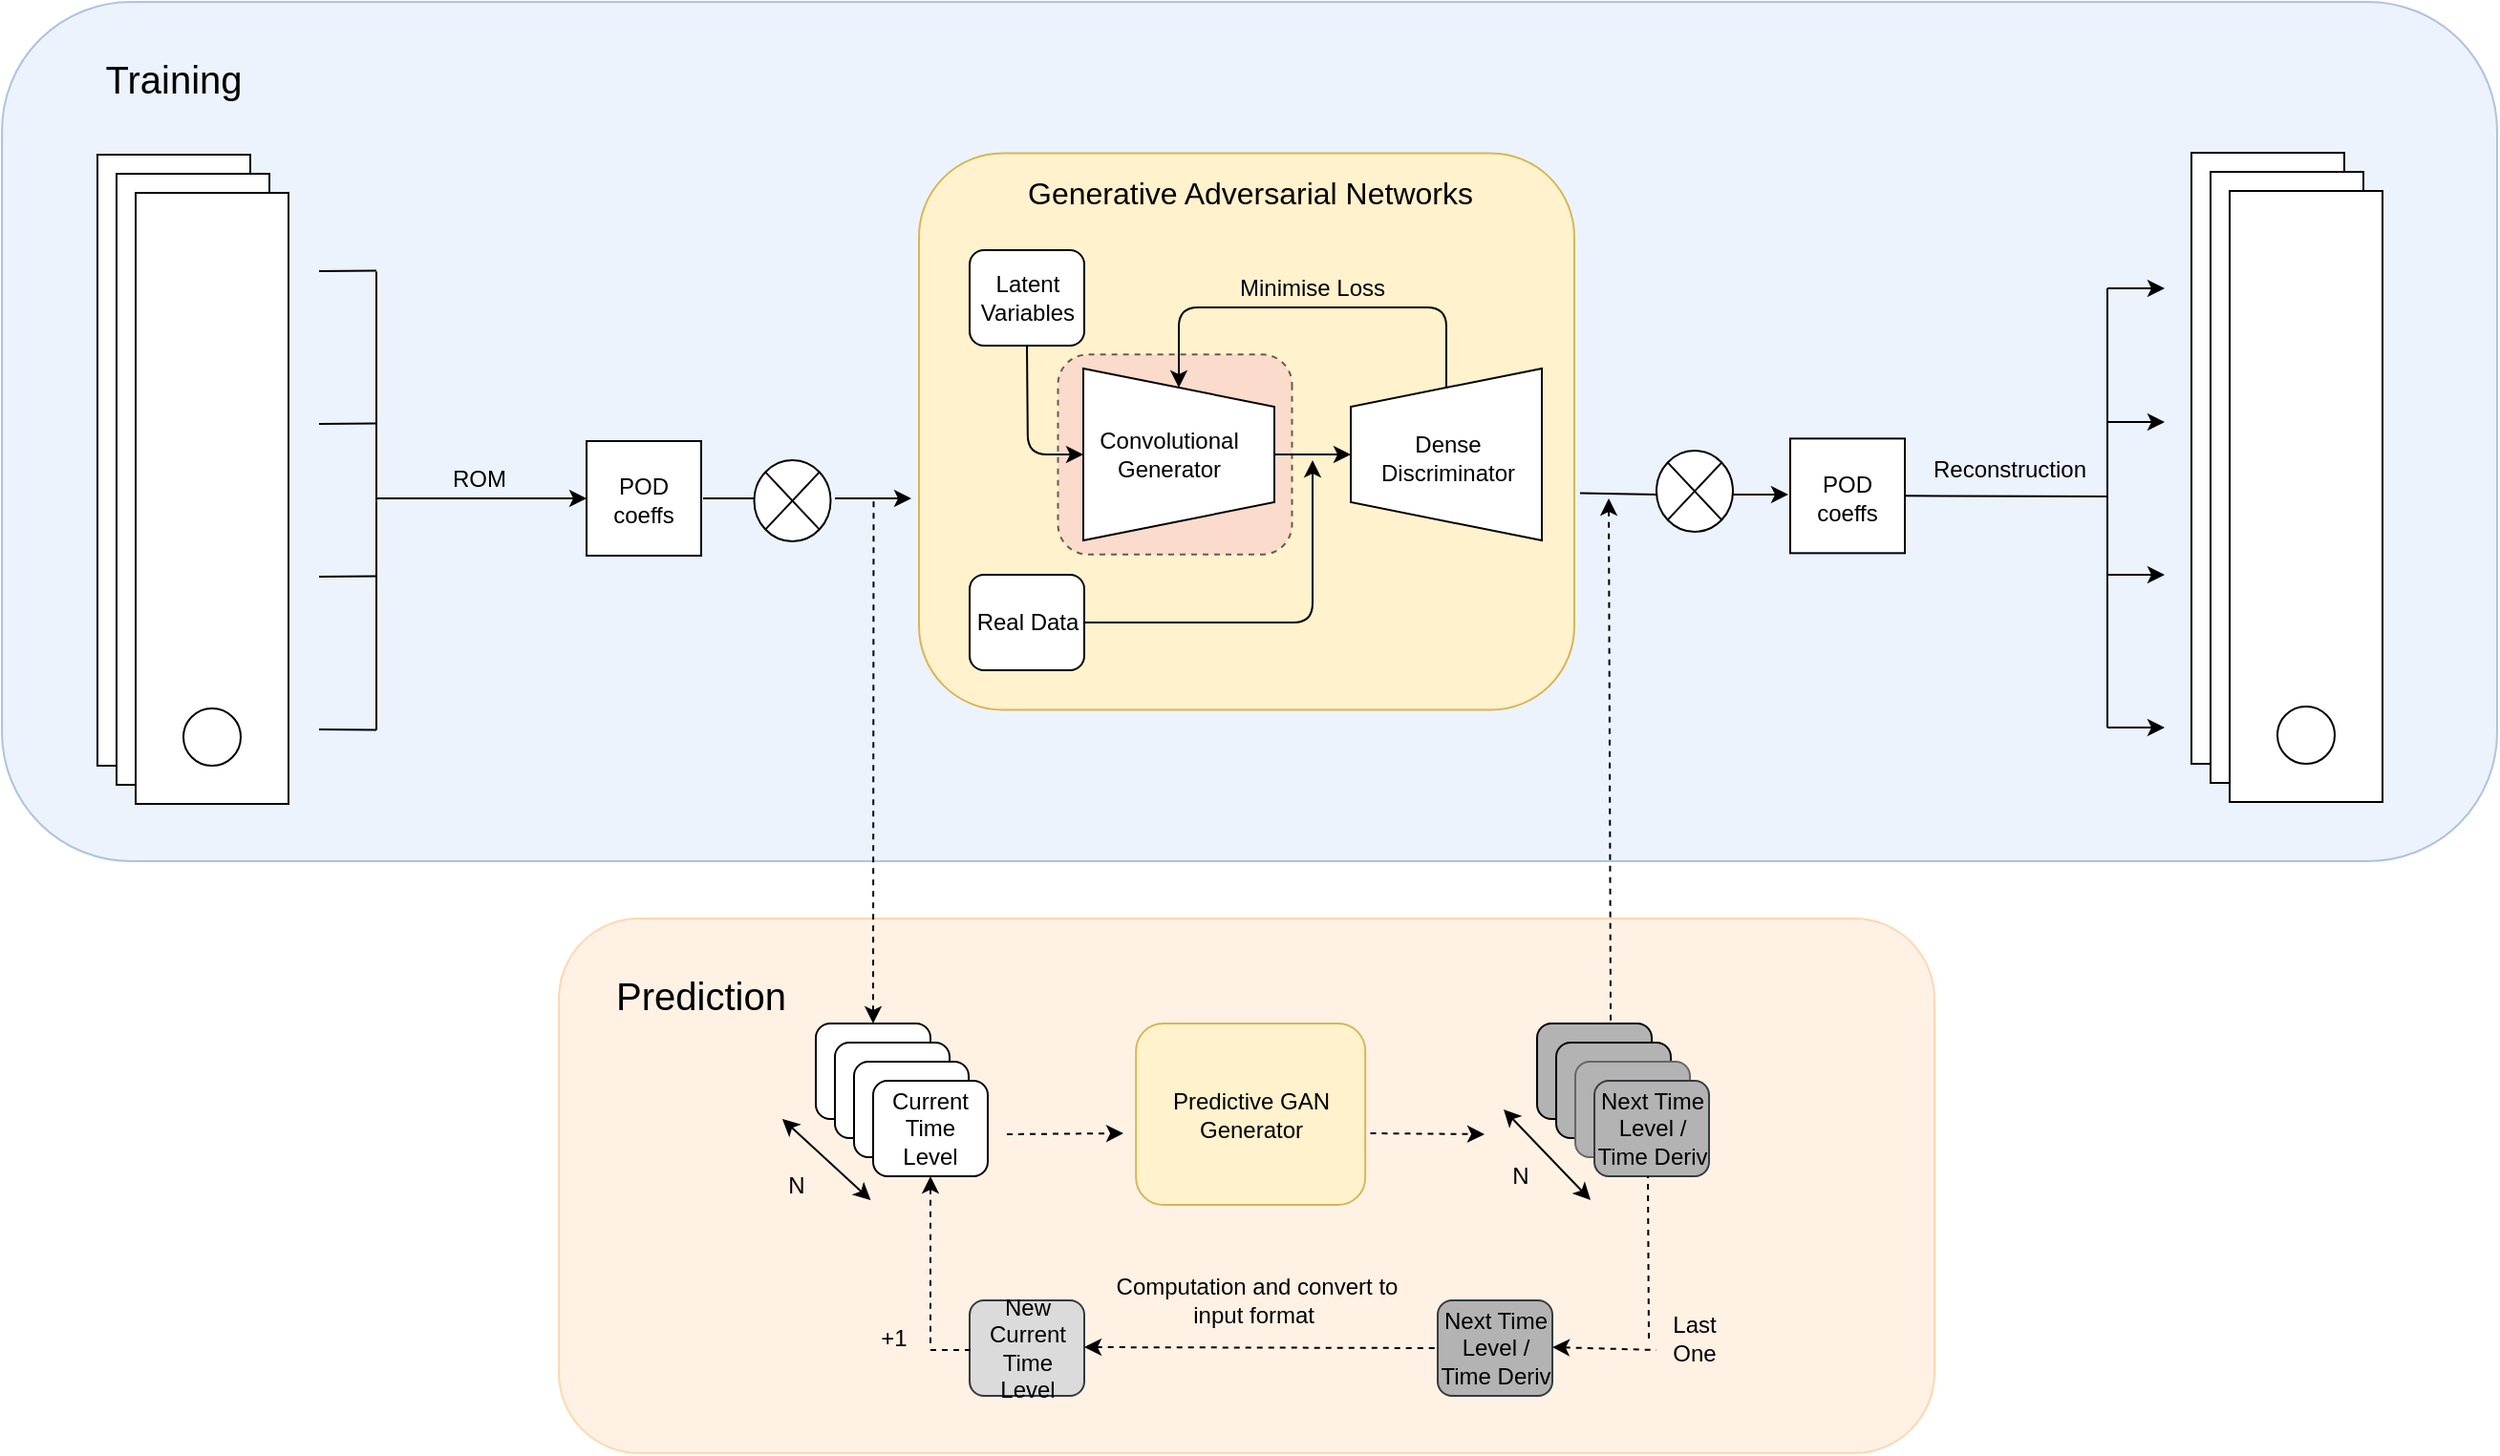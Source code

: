 <mxfile version="14.9.8" type="device"><diagram id="nr1MFdOAPcSiyI-prti3" name="Page-1"><mxGraphModel dx="1422" dy="689" grid="1" gridSize="10" guides="1" tooltips="1" connect="1" arrows="1" fold="1" page="1" pageScale="1" pageWidth="827" pageHeight="1169" math="0" shadow="0"><root><mxCell id="0"/><mxCell id="1" parent="0"/><mxCell id="w4716oMZupeiF0MmBUPZ-166" value="" style="rounded=1;whiteSpace=wrap;html=1;strokeColor=#6c8ebf;fillColor=#dae8fc;opacity=50;" parent="1" vertex="1"><mxGeometry x="144" y="120" width="1306" height="450" as="geometry"/></mxCell><mxCell id="w4716oMZupeiF0MmBUPZ-65" value="" style="rounded=1;whiteSpace=wrap;html=1;strokeColor=#d6b656;fillColor=#fff2cc;" parent="1" vertex="1"><mxGeometry x="624" y="199.25" width="343" height="291.5" as="geometry"/></mxCell><mxCell id="au5SquIoOCR3ZrpbSwI0-1" value="" style="rounded=0;whiteSpace=wrap;html=1;rotation=-90;" parent="1" vertex="1"><mxGeometry x="74" y="320" width="320" height="80" as="geometry"/></mxCell><mxCell id="au5SquIoOCR3ZrpbSwI0-9" value="" style="rounded=0;whiteSpace=wrap;html=1;rotation=-90;" parent="1" vertex="1"><mxGeometry x="84" y="330" width="320" height="80" as="geometry"/></mxCell><mxCell id="au5SquIoOCR3ZrpbSwI0-148" value="" style="rounded=0;whiteSpace=wrap;html=1;rotation=-90;" parent="1" vertex="1"><mxGeometry x="94" y="340" width="320" height="80" as="geometry"/></mxCell><mxCell id="w4716oMZupeiF0MmBUPZ-1" value="" style="ellipse;whiteSpace=wrap;html=1;aspect=fixed;" parent="1" vertex="1"><mxGeometry x="239" y="490" width="30" height="30" as="geometry"/></mxCell><mxCell id="w4716oMZupeiF0MmBUPZ-2" value="" style="endArrow=none;html=1;endFill=0;" parent="1" edge="1"><mxGeometry width="50" height="50" relative="1" as="geometry"><mxPoint x="340" y="261.25" as="sourcePoint"/><mxPoint x="340" y="381.25" as="targetPoint"/></mxGeometry></mxCell><mxCell id="w4716oMZupeiF0MmBUPZ-4" value="" style="endArrow=none;html=1;" parent="1" edge="1"><mxGeometry width="50" height="50" relative="1" as="geometry"><mxPoint x="310" y="261" as="sourcePoint"/><mxPoint x="340" y="260.75" as="targetPoint"/></mxGeometry></mxCell><mxCell id="w4716oMZupeiF0MmBUPZ-5" value="" style="endArrow=none;html=1;" parent="1" edge="1"><mxGeometry width="50" height="50" relative="1" as="geometry"><mxPoint x="310" y="341" as="sourcePoint"/><mxPoint x="340" y="340.75" as="targetPoint"/></mxGeometry></mxCell><mxCell id="w4716oMZupeiF0MmBUPZ-6" value="" style="endArrow=none;html=1;" parent="1" edge="1"><mxGeometry width="50" height="50" relative="1" as="geometry"><mxPoint x="310" y="421" as="sourcePoint"/><mxPoint x="340" y="420.75" as="targetPoint"/></mxGeometry></mxCell><mxCell id="w4716oMZupeiF0MmBUPZ-7" value="" style="endArrow=none;html=1;" parent="1" edge="1"><mxGeometry width="50" height="50" relative="1" as="geometry"><mxPoint x="310" y="501" as="sourcePoint"/><mxPoint x="340" y="501.25" as="targetPoint"/></mxGeometry></mxCell><mxCell id="w4716oMZupeiF0MmBUPZ-8" value="" style="endArrow=none;html=1;endFill=0;" parent="1" edge="1"><mxGeometry width="50" height="50" relative="1" as="geometry"><mxPoint x="340" y="501.25" as="sourcePoint"/><mxPoint x="340" y="381.25" as="targetPoint"/></mxGeometry></mxCell><mxCell id="w4716oMZupeiF0MmBUPZ-9" value="" style="endArrow=classic;html=1;entryX=0;entryY=0.5;entryDx=0;entryDy=0;" parent="1" target="RAn4DmZBl2BRfafbecXf-1" edge="1"><mxGeometry width="50" height="50" relative="1" as="geometry"><mxPoint x="340" y="380" as="sourcePoint"/><mxPoint x="420" y="381" as="targetPoint"/></mxGeometry></mxCell><mxCell id="w4716oMZupeiF0MmBUPZ-49" value="" style="endArrow=none;html=1;" parent="1" edge="1"><mxGeometry width="50" height="50" relative="1" as="geometry"><mxPoint x="511" y="380" as="sourcePoint"/><mxPoint x="551" y="380" as="targetPoint"/></mxGeometry></mxCell><mxCell id="w4716oMZupeiF0MmBUPZ-53" value="" style="endArrow=classic;html=1;" parent="1" edge="1"><mxGeometry width="50" height="50" relative="1" as="geometry"><mxPoint x="580" y="380" as="sourcePoint"/><mxPoint x="620" y="380" as="targetPoint"/></mxGeometry></mxCell><mxCell id="w4716oMZupeiF0MmBUPZ-68" value="" style="shape=trapezoid;perimeter=trapezoidPerimeter;whiteSpace=wrap;html=1;fixedSize=1;strokeColor=#000000;fillColor=#FFFFFF;rotation=-90;" parent="1" vertex="1"><mxGeometry x="855" y="307" width="90" height="100" as="geometry"/></mxCell><mxCell id="w4716oMZupeiF0MmBUPZ-69" value="&lt;font style=&quot;font-size: 16px&quot;&gt;Generative Adversarial Networks&lt;/font&gt;" style="text;html=1;strokeColor=none;fillColor=none;align=center;verticalAlign=middle;whiteSpace=wrap;rounded=0;fontStyle=0" parent="1" vertex="1"><mxGeometry x="648.5" y="210" width="296.5" height="20" as="geometry"/></mxCell><mxCell id="w4716oMZupeiF0MmBUPZ-70" value="" style="rounded=0;whiteSpace=wrap;html=1;rotation=-90;" parent="1" vertex="1"><mxGeometry x="1170" y="319" width="320" height="80" as="geometry"/></mxCell><mxCell id="w4716oMZupeiF0MmBUPZ-74" value="" style="rounded=0;whiteSpace=wrap;html=1;rotation=-90;" parent="1" vertex="1"><mxGeometry x="1180" y="329" width="320" height="80" as="geometry"/></mxCell><mxCell id="w4716oMZupeiF0MmBUPZ-78" value="" style="rounded=0;whiteSpace=wrap;html=1;rotation=-90;" parent="1" vertex="1"><mxGeometry x="1190" y="339" width="320" height="80" as="geometry"/></mxCell><mxCell id="w4716oMZupeiF0MmBUPZ-82" value="" style="ellipse;whiteSpace=wrap;html=1;aspect=fixed;" parent="1" vertex="1"><mxGeometry x="1335" y="489" width="30" height="30" as="geometry"/></mxCell><mxCell id="w4716oMZupeiF0MmBUPZ-131" value="Dense&lt;br&gt;Discriminator" style="text;html=1;strokeColor=none;fillColor=none;align=center;verticalAlign=middle;whiteSpace=wrap;rounded=0;" parent="1" vertex="1"><mxGeometry x="881" y="348.68" width="40" height="20" as="geometry"/></mxCell><mxCell id="w4716oMZupeiF0MmBUPZ-135" value="" style="verticalLabelPosition=bottom;verticalAlign=top;html=1;shape=mxgraph.flowchart.or;strokeColor=#000000;fillColor=#FFFFFF;" parent="1" vertex="1"><mxGeometry x="537.75" y="360" width="40" height="42.5" as="geometry"/></mxCell><mxCell id="w4716oMZupeiF0MmBUPZ-136" value="" style="endArrow=classic;html=1;flipV=1;endFill=1;startArrow=classic;startFill=1;" parent="1" edge="1"><mxGeometry x="999" y="217" width="50" height="50" as="geometry"><mxPoint x="1079" y="377" as="sourcePoint"/><mxPoint x="1039" y="377" as="targetPoint"/></mxGeometry></mxCell><mxCell id="w4716oMZupeiF0MmBUPZ-138" value="" style="endArrow=none;html=1;flipV=1;endFill=0;exitX=1;exitY=0.5;exitDx=0;exitDy=0;exitPerimeter=0;" parent="1" edge="1" source="w4716oMZupeiF0MmBUPZ-142"><mxGeometry x="970" y="217" width="50" height="50" as="geometry"><mxPoint x="1010" y="377" as="sourcePoint"/><mxPoint x="970" y="377" as="targetPoint"/></mxGeometry></mxCell><mxCell id="w4716oMZupeiF0MmBUPZ-142" value="" style="verticalLabelPosition=bottom;verticalAlign=top;html=1;shape=mxgraph.flowchart.or;strokeColor=#000000;fillColor=#FFFFFF;flipV=1;rotation=-180;container=1;" parent="1" vertex="1"><mxGeometry x="1010" y="355" width="40" height="42.5" as="geometry"/></mxCell><mxCell id="w4716oMZupeiF0MmBUPZ-153" value="" style="endArrow=none;html=1;endFill=0;" parent="1" edge="1"><mxGeometry x="1206" y="260" width="50" height="50" as="geometry"><mxPoint x="1246" y="500" as="sourcePoint"/><mxPoint x="1246" y="380" as="targetPoint"/></mxGeometry></mxCell><mxCell id="w4716oMZupeiF0MmBUPZ-154" value="" style="endArrow=none;html=1;startArrow=classic;startFill=1;" parent="1" edge="1"><mxGeometry x="1206" y="259" width="50" height="50" as="geometry"><mxPoint x="1276" y="500" as="sourcePoint"/><mxPoint x="1246" y="500" as="targetPoint"/></mxGeometry></mxCell><mxCell id="w4716oMZupeiF0MmBUPZ-165" value="" style="rounded=1;whiteSpace=wrap;html=1;fillColor=#f8cecc;rotation=90;opacity=60;dashed=1;" parent="1" vertex="1"><mxGeometry x="705.63" y="295.75" width="104.75" height="122.5" as="geometry"/></mxCell><mxCell id="w4716oMZupeiF0MmBUPZ-155" value="" style="endArrow=none;html=1;startArrow=classic;startFill=1;" parent="1" edge="1"><mxGeometry x="1206" y="259" width="50" height="50" as="geometry"><mxPoint x="1276" y="420" as="sourcePoint"/><mxPoint x="1246" y="420" as="targetPoint"/></mxGeometry></mxCell><mxCell id="w4716oMZupeiF0MmBUPZ-156" value="" style="endArrow=none;html=1;startArrow=classic;startFill=1;" parent="1" edge="1"><mxGeometry x="1206" y="259" width="50" height="50" as="geometry"><mxPoint x="1276" y="340" as="sourcePoint"/><mxPoint x="1246" y="340" as="targetPoint"/></mxGeometry></mxCell><mxCell id="w4716oMZupeiF0MmBUPZ-157" value="" style="endArrow=none;html=1;startArrow=classic;startFill=1;" parent="1" edge="1"><mxGeometry x="1206" y="270" width="50" height="50" as="geometry"><mxPoint x="1276" y="270" as="sourcePoint"/><mxPoint x="1246" y="270" as="targetPoint"/></mxGeometry></mxCell><mxCell id="w4716oMZupeiF0MmBUPZ-158" value="" style="endArrow=none;html=1;endFill=0;" parent="1" edge="1"><mxGeometry x="1206" y="270" width="50" height="50" as="geometry"><mxPoint x="1246" y="270" as="sourcePoint"/><mxPoint x="1246" y="390" as="targetPoint"/></mxGeometry></mxCell><mxCell id="w4716oMZupeiF0MmBUPZ-159" value="" style="endArrow=none;html=1;endFill=0;entryX=1;entryY=0.5;entryDx=0;entryDy=0;" parent="1" target="RAn4DmZBl2BRfafbecXf-9" edge="1"><mxGeometry x="1206" y="270" width="50" height="50" as="geometry"><mxPoint x="1246" y="379" as="sourcePoint"/><mxPoint x="1206" y="390" as="targetPoint"/></mxGeometry></mxCell><mxCell id="w4716oMZupeiF0MmBUPZ-59" value="Latent&lt;br&gt;Variables" style="rounded=1;whiteSpace=wrap;html=1;strokeColor=#000000;fillColor=#FFFFFF;" parent="1" vertex="1"><mxGeometry x="650.5" y="250.0" width="60" height="50" as="geometry"/></mxCell><mxCell id="w4716oMZupeiF0MmBUPZ-168" value="" style="rounded=1;whiteSpace=wrap;html=1;fillColor=#ffe6cc;opacity=50;strokeColor=#FFB570;" parent="1" vertex="1"><mxGeometry x="435.5" y="600" width="720" height="280" as="geometry"/></mxCell><mxCell id="w4716oMZupeiF0MmBUPZ-169" value="&lt;font style=&quot;font-size: 20px&quot;&gt;Prediction&lt;/font&gt;" style="text;html=1;strokeColor=none;fillColor=none;align=center;verticalAlign=middle;whiteSpace=wrap;rounded=0;opacity=50;" parent="1" vertex="1"><mxGeometry x="490" y="630" width="40" height="20" as="geometry"/></mxCell><mxCell id="w4716oMZupeiF0MmBUPZ-170" value="Predictive GAN Generator" style="rounded=1;whiteSpace=wrap;html=1;fillColor=#fff2cc;strokeColor=#d6b656;" parent="1" vertex="1"><mxGeometry x="737.59" y="655" width="120" height="95" as="geometry"/></mxCell><mxCell id="w4716oMZupeiF0MmBUPZ-172" value="Latent&lt;br&gt;Variables" style="rounded=1;whiteSpace=wrap;html=1;strokeColor=#000000;fillColor=#FFFFFF;noLabel=1;fontColor=none;" parent="1" vertex="1"><mxGeometry x="570" y="655" width="60" height="50" as="geometry"/></mxCell><mxCell id="w4716oMZupeiF0MmBUPZ-173" value="Latent&lt;br&gt;Variables" style="rounded=1;whiteSpace=wrap;html=1;strokeColor=#000000;fillColor=#FFFFFF;noLabel=1;fontColor=none;" parent="1" vertex="1"><mxGeometry x="580" y="665" width="60" height="50" as="geometry"/></mxCell><mxCell id="w4716oMZupeiF0MmBUPZ-174" value="Latent&lt;br&gt;Variables" style="rounded=1;whiteSpace=wrap;html=1;strokeColor=#000000;fillColor=#FFFFFF;fontColor=#FFFFFF;" parent="1" vertex="1"><mxGeometry x="590" y="675" width="60" height="50" as="geometry"/></mxCell><mxCell id="w4716oMZupeiF0MmBUPZ-184" value="Current Time Level" style="rounded=1;whiteSpace=wrap;html=1;strokeColor=#000000;fillColor=#FFFFFF;" parent="1" vertex="1"><mxGeometry x="600" y="685" width="60" height="50" as="geometry"/></mxCell><mxCell id="w4716oMZupeiF0MmBUPZ-185" value="" style="endArrow=classic;startArrow=classic;html=1;" parent="1" edge="1"><mxGeometry width="50" height="50" relative="1" as="geometry"><mxPoint x="552.45" y="705" as="sourcePoint"/><mxPoint x="598.75" y="747.5" as="targetPoint"/></mxGeometry></mxCell><mxCell id="w4716oMZupeiF0MmBUPZ-186" value="N" style="text;html=1;strokeColor=none;fillColor=none;align=center;verticalAlign=middle;whiteSpace=wrap;rounded=0;" parent="1" vertex="1"><mxGeometry x="540" y="730" width="40" height="20" as="geometry"/></mxCell><mxCell id="w4716oMZupeiF0MmBUPZ-189" value="Latent&lt;br&gt;Variables" style="rounded=1;whiteSpace=wrap;html=1;strokeColor=#000000;fillColor=#B3B3B3;noLabel=1;fontColor=none;" parent="1" vertex="1"><mxGeometry x="947.51" y="655" width="60" height="50" as="geometry"/></mxCell><mxCell id="w4716oMZupeiF0MmBUPZ-190" value="Latent&lt;br&gt;Variables" style="rounded=1;whiteSpace=wrap;html=1;strokeColor=#000000;fillColor=#B3B3B3;noLabel=1;fontColor=none;" parent="1" vertex="1"><mxGeometry x="957.51" y="665" width="60" height="50" as="geometry"/></mxCell><mxCell id="w4716oMZupeiF0MmBUPZ-191" value="" style="endArrow=classic;startArrow=classic;html=1;" parent="1" edge="1"><mxGeometry width="50" height="50" relative="1" as="geometry"><mxPoint x="930" y="700" as="sourcePoint"/><mxPoint x="975.51" y="747.5" as="targetPoint"/></mxGeometry></mxCell><mxCell id="w4716oMZupeiF0MmBUPZ-192" value="N" style="text;html=1;strokeColor=none;fillColor=none;align=center;verticalAlign=middle;whiteSpace=wrap;rounded=0;" parent="1" vertex="1"><mxGeometry x="919.25" y="725" width="40" height="20" as="geometry"/></mxCell><mxCell id="w4716oMZupeiF0MmBUPZ-193" value="Latent&lt;br&gt;Variables" style="rounded=1;whiteSpace=wrap;html=1;strokeColor=#666666;fillColor=#B3B3B3;noLabel=1;fontColor=none;" parent="1" vertex="1"><mxGeometry x="967.51" y="675" width="60" height="50" as="geometry"/></mxCell><mxCell id="w4716oMZupeiF0MmBUPZ-194" value="Next Time Level / Time Deriv" style="rounded=1;whiteSpace=wrap;html=1;strokeColor=#36393d;fillColor=#B3B3B3;" parent="1" vertex="1"><mxGeometry x="977.51" y="685" width="60" height="50" as="geometry"/></mxCell><mxCell id="w4716oMZupeiF0MmBUPZ-200" value="" style="endArrow=none;dashed=1;html=1;endFill=0;startArrow=classic;startFill=1;entryX=0.642;entryY=-0.02;entryDx=0;entryDy=0;entryPerimeter=0;" parent="1" edge="1" target="w4716oMZupeiF0MmBUPZ-189"><mxGeometry x="852.76" y="380" width="50" height="50" as="geometry"><mxPoint x="985.01" y="380" as="sourcePoint"/><mxPoint x="985" y="580" as="targetPoint"/></mxGeometry></mxCell><mxCell id="w4716oMZupeiF0MmBUPZ-203" value="" style="endArrow=classic;dashed=1;html=1;endFill=1;" parent="1" edge="1"><mxGeometry x="716.75" y="602.5" width="50" height="50" as="geometry"><mxPoint x="670" y="713" as="sourcePoint"/><mxPoint x="731" y="712.5" as="targetPoint"/></mxGeometry></mxCell><mxCell id="w4716oMZupeiF0MmBUPZ-204" value="" style="endArrow=classic;dashed=1;html=1;endFill=1;" parent="1" edge="1"><mxGeometry x="866" y="602.5" width="50" height="50" as="geometry"><mxPoint x="860.25" y="712.5" as="sourcePoint"/><mxPoint x="920" y="713" as="targetPoint"/></mxGeometry></mxCell><mxCell id="RAn4DmZBl2BRfafbecXf-1" value="" style="rounded=0;whiteSpace=wrap;html=1;" parent="1" vertex="1"><mxGeometry x="450" y="350" width="60" height="60" as="geometry"/></mxCell><mxCell id="RAn4DmZBl2BRfafbecXf-2" value="POD coeffs" style="text;html=1;strokeColor=none;fillColor=none;align=center;verticalAlign=middle;whiteSpace=wrap;rounded=0;" parent="1" vertex="1"><mxGeometry x="460" y="371.25" width="40" height="20" as="geometry"/></mxCell><mxCell id="RAn4DmZBl2BRfafbecXf-4" value="ROM" style="text;html=1;strokeColor=none;fillColor=none;align=center;verticalAlign=middle;whiteSpace=wrap;rounded=0;" parent="1" vertex="1"><mxGeometry x="374" y="360" width="40" height="20" as="geometry"/></mxCell><mxCell id="RAn4DmZBl2BRfafbecXf-7" value="Reconstruction" style="text;html=1;strokeColor=none;fillColor=none;align=center;verticalAlign=middle;whiteSpace=wrap;rounded=0;" parent="1" vertex="1"><mxGeometry x="1175" y="355" width="40" height="20" as="geometry"/></mxCell><mxCell id="RAn4DmZBl2BRfafbecXf-9" value="" style="rounded=0;whiteSpace=wrap;html=1;" parent="1" vertex="1"><mxGeometry x="1080" y="348.68" width="60" height="60" as="geometry"/></mxCell><mxCell id="RAn4DmZBl2BRfafbecXf-10" value="POD coeffs" style="text;html=1;strokeColor=none;fillColor=none;align=center;verticalAlign=middle;whiteSpace=wrap;rounded=0;" parent="1" vertex="1"><mxGeometry x="1090" y="370" width="40" height="20" as="geometry"/></mxCell><mxCell id="RAn4DmZBl2BRfafbecXf-13" value="&lt;font style=&quot;font-size: 20px&quot;&gt;Training&lt;/font&gt;" style="text;html=1;strokeColor=none;fillColor=none;align=center;verticalAlign=middle;whiteSpace=wrap;rounded=0;opacity=50;" parent="1" vertex="1"><mxGeometry x="214" y="150" width="40" height="20" as="geometry"/></mxCell><mxCell id="RAn4DmZBl2BRfafbecXf-14" value="" style="endArrow=none;dashed=1;html=1;endFill=0;startArrow=classic;startFill=1;" parent="1" edge="1"><mxGeometry x="498" y="741.5" width="50" height="50" as="geometry"><mxPoint x="630" y="735" as="sourcePoint"/><mxPoint x="630" y="824" as="targetPoint"/></mxGeometry></mxCell><mxCell id="RAn4DmZBl2BRfafbecXf-16" value="New Current Time Level" style="rounded=1;whiteSpace=wrap;html=1;strokeColor=#36393d;fillColor=#DBDBDB;" parent="1" vertex="1"><mxGeometry x="650.5" y="800" width="60" height="50" as="geometry"/></mxCell><mxCell id="RAn4DmZBl2BRfafbecXf-19" value="Next Time Level / Time Deriv" style="rounded=1;whiteSpace=wrap;html=1;strokeColor=#36393d;fillColor=#B3B3B3;" parent="1" vertex="1"><mxGeometry x="895.51" y="800" width="60" height="50" as="geometry"/></mxCell><mxCell id="RAn4DmZBl2BRfafbecXf-22" value="" style="endArrow=none;dashed=1;html=1;endFill=0;startArrow=classic;startFill=1;exitX=0.5;exitY=0;exitDx=0;exitDy=0;" parent="1" edge="1" source="w4716oMZupeiF0MmBUPZ-172"><mxGeometry x="648" y="271.5" width="50" height="50" as="geometry"><mxPoint x="600" y="619" as="sourcePoint"/><mxPoint x="600.25" y="381.5" as="targetPoint"/></mxGeometry></mxCell><mxCell id="RAn4DmZBl2BRfafbecXf-28" value="Computation and convert to input format&amp;nbsp;" style="text;html=1;strokeColor=none;fillColor=none;align=center;verticalAlign=middle;whiteSpace=wrap;rounded=0;" parent="1" vertex="1"><mxGeometry x="721" y="790" width="160" height="20" as="geometry"/></mxCell><mxCell id="RAn4DmZBl2BRfafbecXf-29" value="" style="endArrow=none;dashed=1;html=1;endFill=0;startArrow=classic;startFill=1;entryX=0;entryY=0.5;entryDx=0;entryDy=0;" parent="1" target="RAn4DmZBl2BRfafbecXf-19" edge="1"><mxGeometry x="713.01" y="714.5" width="50" height="50" as="geometry"><mxPoint x="710.5" y="824.5" as="sourcePoint"/><mxPoint x="890" y="825" as="targetPoint"/></mxGeometry></mxCell><mxCell id="RAn4DmZBl2BRfafbecXf-31" value="" style="endArrow=none;dashed=1;html=1;endFill=0;startArrow=classic;startFill=1;" parent="1" edge="1"><mxGeometry x="958.02" y="714.5" width="50" height="50" as="geometry"><mxPoint x="955.51" y="824.5" as="sourcePoint"/><mxPoint x="1010" y="826" as="targetPoint"/></mxGeometry></mxCell><mxCell id="RAn4DmZBl2BRfafbecXf-32" value="" style="endArrow=none;dashed=1;html=1;endFill=0;startArrow=none;startFill=0;" parent="1" edge="1"><mxGeometry x="1014.51" y="625" width="50" height="50" as="geometry"><mxPoint x="1006" y="820" as="sourcePoint"/><mxPoint x="1005.51" y="735" as="targetPoint"/></mxGeometry></mxCell><mxCell id="RAn4DmZBl2BRfafbecXf-33" value="" style="endArrow=none;dashed=1;html=1;" parent="1" edge="1"><mxGeometry x="488" y="716.5" width="50" height="50" as="geometry"><mxPoint x="630" y="826" as="sourcePoint"/><mxPoint x="651" y="826" as="targetPoint"/></mxGeometry></mxCell><mxCell id="w4716oMZupeiF0MmBUPZ-66" value="" style="shape=trapezoid;perimeter=trapezoidPerimeter;whiteSpace=wrap;html=1;fixedSize=1;strokeColor=#000000;fillColor=#FFFFFF;rotation=90;textDirection=ltr;" parent="1" vertex="1"><mxGeometry x="715" y="307" width="90" height="100" as="geometry"/></mxCell><mxCell id="w4716oMZupeiF0MmBUPZ-130" value="Convolutional Generator" style="text;html=1;strokeColor=none;fillColor=none;align=center;verticalAlign=middle;whiteSpace=wrap;rounded=0;" parent="1" vertex="1"><mxGeometry x="735" y="347" width="40" height="20" as="geometry"/></mxCell><mxCell id="fJ9opZnR4K_xnmJvkwdE-2" value="+1" style="text;html=1;strokeColor=none;fillColor=none;align=center;verticalAlign=middle;whiteSpace=wrap;rounded=0;fontColor=none;" vertex="1" parent="1"><mxGeometry x="590.5" y="810" width="40" height="20" as="geometry"/></mxCell><mxCell id="fJ9opZnR4K_xnmJvkwdE-3" value="Last One" style="text;html=1;strokeColor=none;fillColor=none;align=center;verticalAlign=middle;whiteSpace=wrap;rounded=0;fontColor=none;" vertex="1" parent="1"><mxGeometry x="1010" y="810" width="40" height="20" as="geometry"/></mxCell><mxCell id="fJ9opZnR4K_xnmJvkwdE-6" value="Real Data" style="rounded=1;whiteSpace=wrap;html=1;strokeColor=#000000;fillColor=#FFFFFF;" vertex="1" parent="1"><mxGeometry x="650.5" y="420" width="60" height="50" as="geometry"/></mxCell><mxCell id="fJ9opZnR4K_xnmJvkwdE-11" value="" style="endArrow=classic;html=1;fontColor=none;entryX=0.5;entryY=1;entryDx=0;entryDy=0;exitX=0.5;exitY=1;exitDx=0;exitDy=0;" edge="1" parent="1" source="w4716oMZupeiF0MmBUPZ-59" target="w4716oMZupeiF0MmBUPZ-66"><mxGeometry width="50" height="50" relative="1" as="geometry"><mxPoint x="730" y="410" as="sourcePoint"/><mxPoint x="780" y="360" as="targetPoint"/><Array as="points"><mxPoint x="681" y="357"/></Array></mxGeometry></mxCell><mxCell id="fJ9opZnR4K_xnmJvkwdE-12" value="" style="endArrow=classic;html=1;fontColor=none;exitX=0.5;exitY=0;exitDx=0;exitDy=0;entryX=0.5;entryY=0;entryDx=0;entryDy=0;" edge="1" parent="1" source="w4716oMZupeiF0MmBUPZ-66" target="w4716oMZupeiF0MmBUPZ-68"><mxGeometry width="50" height="50" relative="1" as="geometry"><mxPoint x="730" y="410" as="sourcePoint"/><mxPoint x="780" y="360" as="targetPoint"/></mxGeometry></mxCell><mxCell id="fJ9opZnR4K_xnmJvkwdE-13" value="" style="endArrow=classic;html=1;fontColor=none;exitX=1;exitY=0.5;exitDx=0;exitDy=0;" edge="1" parent="1" source="fJ9opZnR4K_xnmJvkwdE-6"><mxGeometry width="50" height="50" relative="1" as="geometry"><mxPoint x="730" y="410" as="sourcePoint"/><mxPoint x="830" y="360" as="targetPoint"/><Array as="points"><mxPoint x="830" y="445"/></Array></mxGeometry></mxCell><mxCell id="fJ9opZnR4K_xnmJvkwdE-14" value="" style="endArrow=classic;html=1;fontColor=none;exitX=1;exitY=0.5;exitDx=0;exitDy=0;entryX=0;entryY=0.5;entryDx=0;entryDy=0;" edge="1" parent="1" source="w4716oMZupeiF0MmBUPZ-68" target="w4716oMZupeiF0MmBUPZ-66"><mxGeometry width="50" height="50" relative="1" as="geometry"><mxPoint x="730" y="320" as="sourcePoint"/><mxPoint x="780" y="270" as="targetPoint"/><Array as="points"><mxPoint x="900" y="280"/><mxPoint x="760" y="280"/></Array></mxGeometry></mxCell><mxCell id="fJ9opZnR4K_xnmJvkwdE-15" value="Minimise Loss" style="text;html=1;strokeColor=none;fillColor=none;align=center;verticalAlign=middle;whiteSpace=wrap;rounded=0;fontColor=none;" vertex="1" parent="1"><mxGeometry x="770" y="260" width="120" height="20" as="geometry"/></mxCell></root></mxGraphModel></diagram></mxfile>
